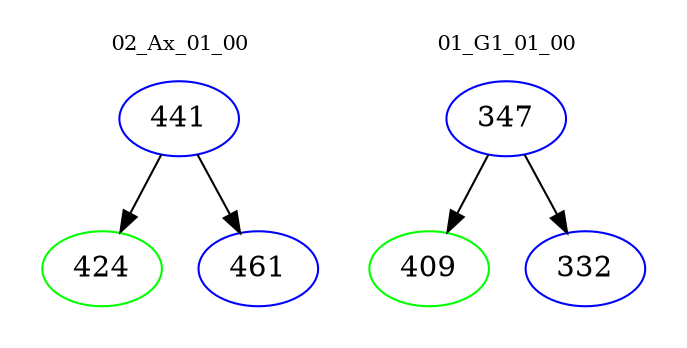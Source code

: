 digraph{
subgraph cluster_0 {
color = white
label = "02_Ax_01_00";
fontsize=10;
T0_441 [label="441", color="blue"]
T0_441 -> T0_424 [color="black"]
T0_424 [label="424", color="green"]
T0_441 -> T0_461 [color="black"]
T0_461 [label="461", color="blue"]
}
subgraph cluster_1 {
color = white
label = "01_G1_01_00";
fontsize=10;
T1_347 [label="347", color="blue"]
T1_347 -> T1_409 [color="black"]
T1_409 [label="409", color="green"]
T1_347 -> T1_332 [color="black"]
T1_332 [label="332", color="blue"]
}
}
